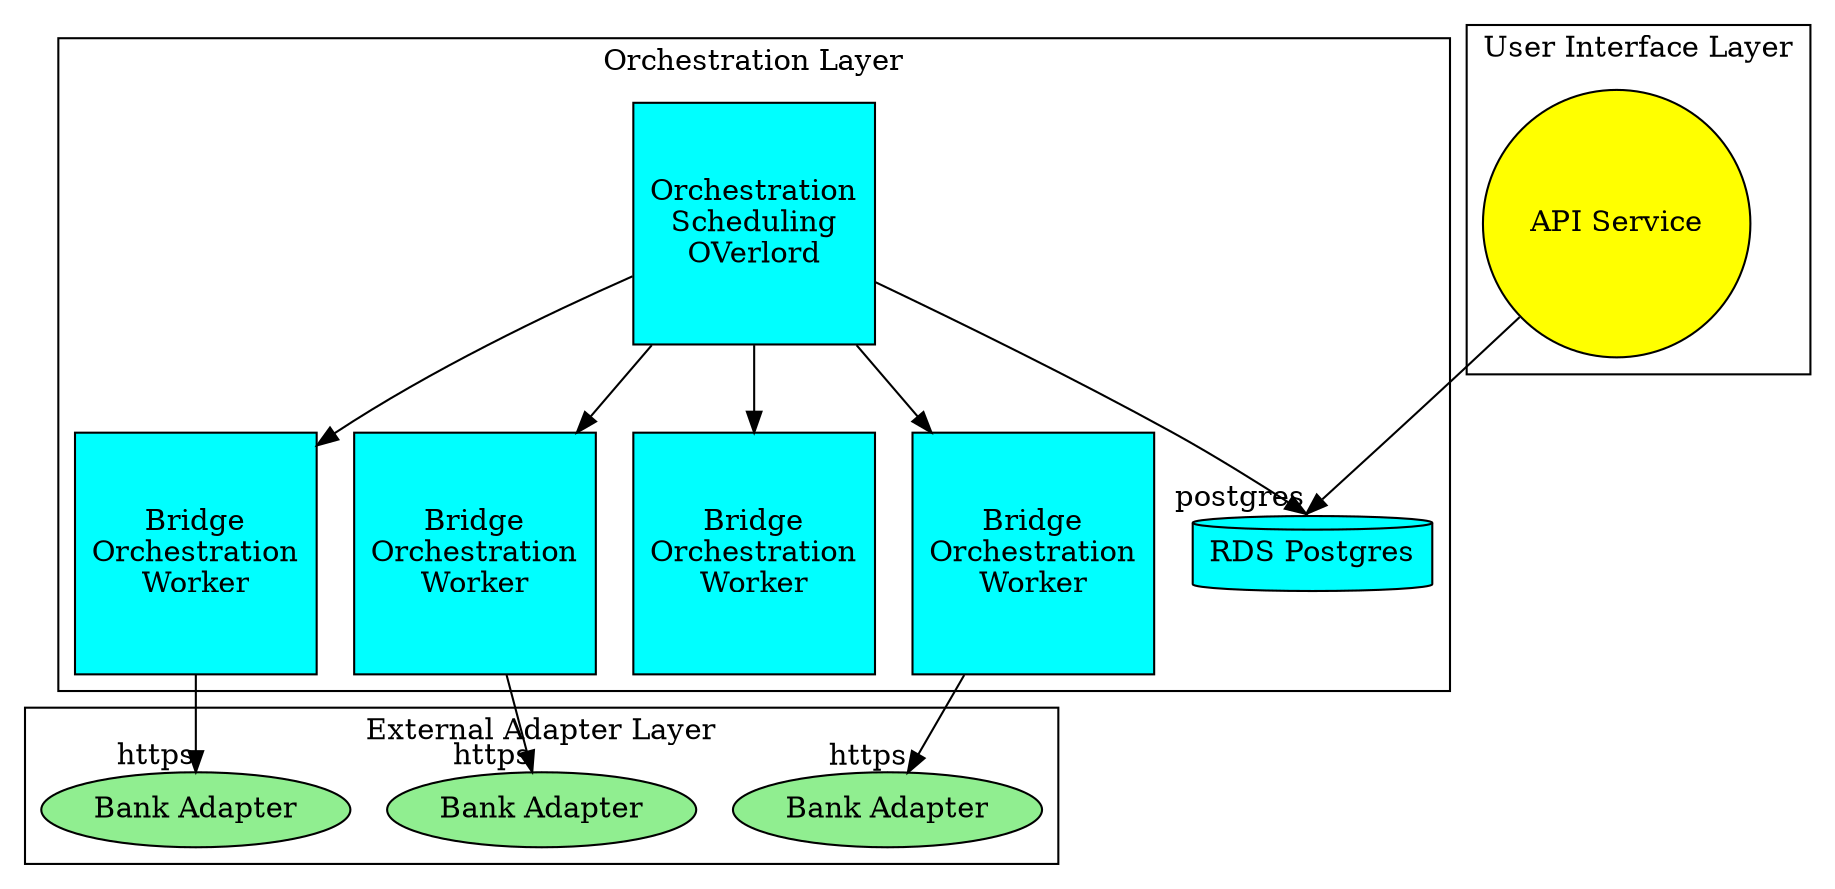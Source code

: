 digraph G {

  edge[samehead=yes];
  
  subgraph cluster_adapter {
    label="External Adapter Layer";
    node[fillcolor=lightgreen, style=filled, label="Bank Adapter"];
    
    bank1 [];
    bank2 [];
    bank3 [];
  };

  subgraph cluster_orc {
    label="Orchestration Layer";
    node[style=filled];
    
    pg [shape=cylinder, fillcolor=cyan, label="RDS Postgres"];
    oso [shape=square, fillcolor=cyan,
    	label="Orchestration\nScheduling\nOVerlord"];
    bow1[shape=square, fillcolor=cyan, label="Bridge\nOrchestration\nWorker" ];
    bow2[shape=square, fillcolor=cyan, label="Bridge\nOrchestration\nWorker" ];
    bow3[shape=square, fillcolor=cyan, label="Bridge\nOrchestration\nWorker" ];
    bow4[shape=square, fillcolor=cyan, label="Bridge\nOrchestration\nWorker" ];	  };

  subgraph cluster_ui {
    label="User Interface Layer";
    node[style=filled];
    
    uis[shape=circle, fillcolor=yellow, label="API Service"];
  }

  uis -> pg [ headlabel="postgres"];
  oso -> pg [ headleabel="postgres"];

  oso -> bow1;
  oso -> bow2;
  oso -> bow3;
  oso -> bow4;

  bow1 -> bank1 [ headlabel="https"];
  bow2 -> bank2 [ headlabel="https"];
  bow4 -> bank3 [ headlabel="https"];
  
}
